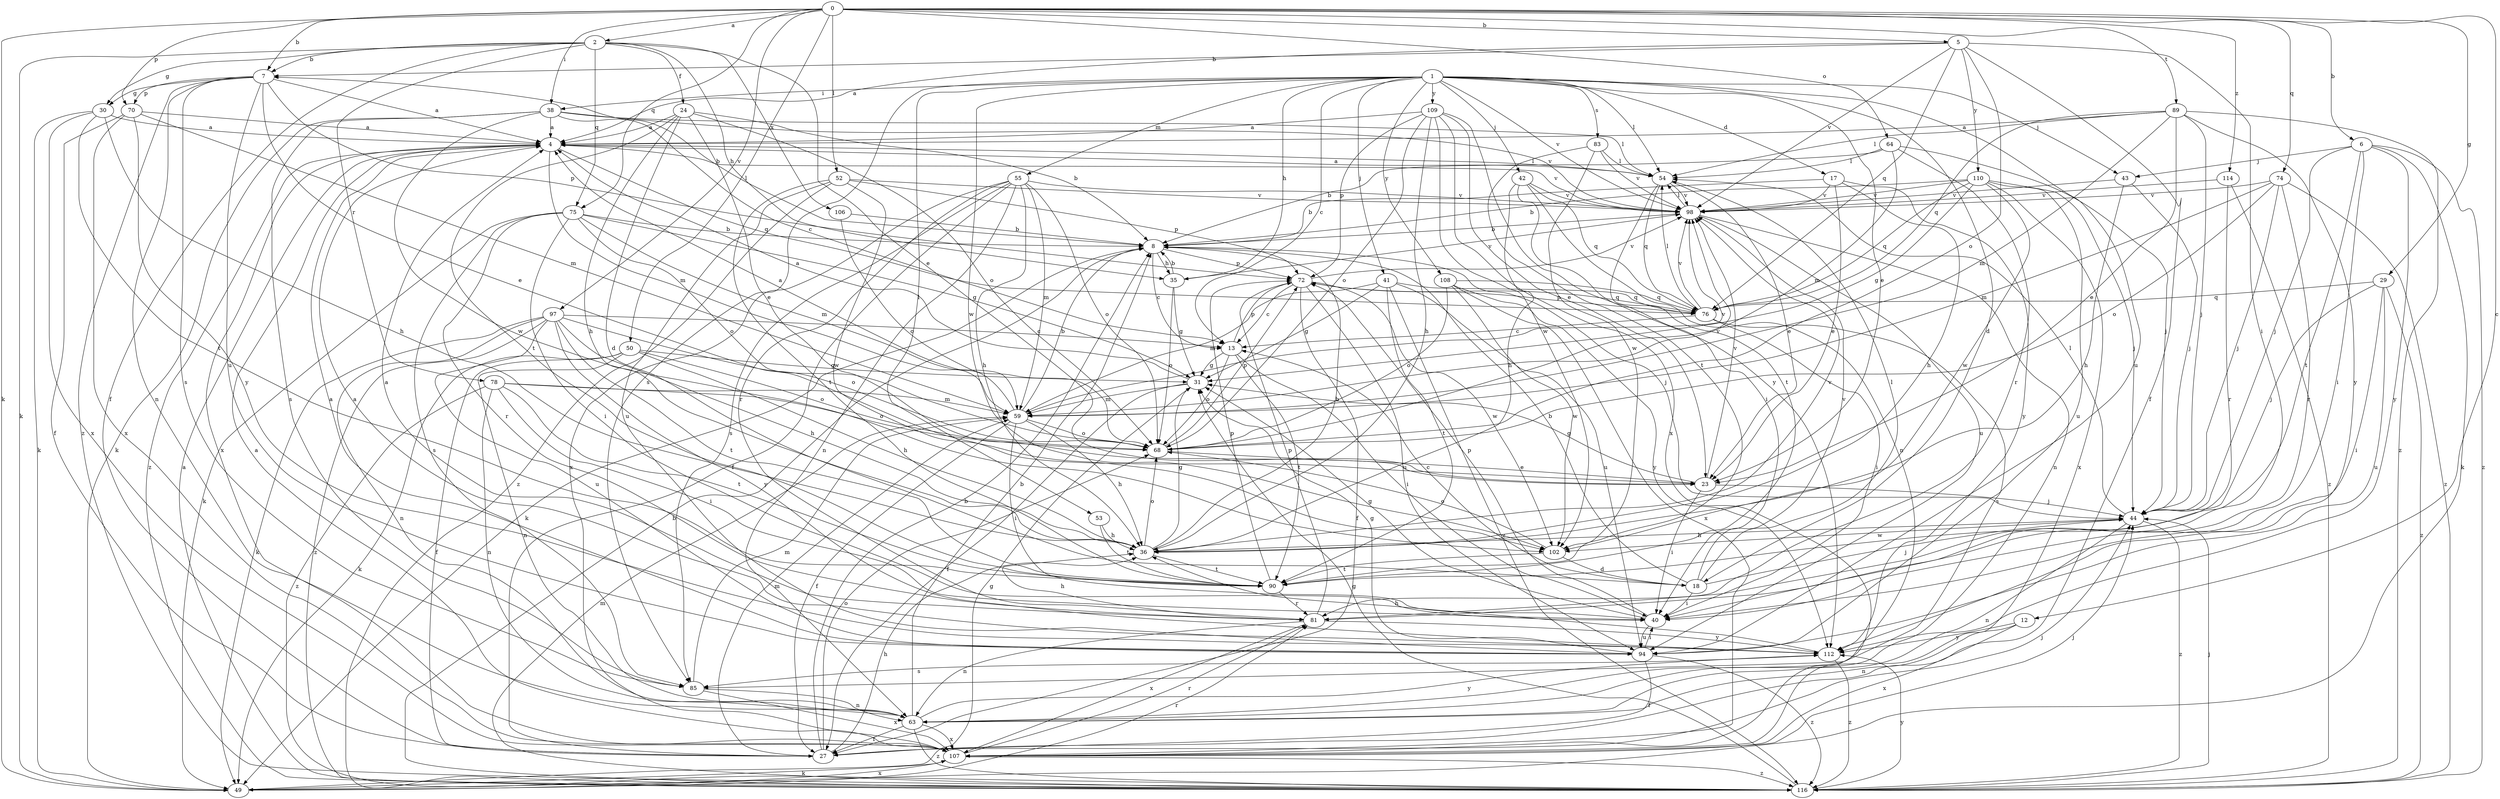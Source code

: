 strict digraph  {
0;
1;
2;
4;
5;
6;
7;
8;
12;
13;
17;
18;
23;
24;
27;
29;
30;
31;
35;
36;
38;
40;
41;
42;
43;
44;
49;
50;
52;
53;
54;
55;
59;
63;
64;
68;
70;
72;
74;
75;
76;
78;
81;
83;
85;
89;
90;
94;
97;
98;
102;
106;
107;
108;
109;
110;
112;
114;
116;
0 -> 2  [label=a];
0 -> 5  [label=b];
0 -> 6  [label=b];
0 -> 7  [label=b];
0 -> 12  [label=c];
0 -> 29  [label=g];
0 -> 38  [label=i];
0 -> 49  [label=k];
0 -> 50  [label=l];
0 -> 52  [label=l];
0 -> 64  [label=o];
0 -> 70  [label=p];
0 -> 74  [label=q];
0 -> 75  [label=q];
0 -> 89  [label=t];
0 -> 97  [label=v];
0 -> 114  [label=z];
1 -> 13  [label=c];
1 -> 17  [label=d];
1 -> 18  [label=d];
1 -> 23  [label=e];
1 -> 35  [label=h];
1 -> 38  [label=i];
1 -> 41  [label=j];
1 -> 42  [label=j];
1 -> 43  [label=j];
1 -> 53  [label=l];
1 -> 54  [label=l];
1 -> 55  [label=m];
1 -> 83  [label=s];
1 -> 85  [label=s];
1 -> 94  [label=u];
1 -> 98  [label=v];
1 -> 102  [label=w];
1 -> 108  [label=y];
1 -> 109  [label=y];
2 -> 7  [label=b];
2 -> 23  [label=e];
2 -> 24  [label=f];
2 -> 27  [label=f];
2 -> 30  [label=g];
2 -> 35  [label=h];
2 -> 49  [label=k];
2 -> 75  [label=q];
2 -> 78  [label=r];
2 -> 106  [label=x];
4 -> 54  [label=l];
4 -> 59  [label=m];
4 -> 76  [label=q];
4 -> 98  [label=v];
4 -> 107  [label=x];
4 -> 116  [label=z];
5 -> 4  [label=a];
5 -> 7  [label=b];
5 -> 27  [label=f];
5 -> 40  [label=i];
5 -> 68  [label=o];
5 -> 76  [label=q];
5 -> 98  [label=v];
5 -> 110  [label=y];
6 -> 40  [label=i];
6 -> 43  [label=j];
6 -> 44  [label=j];
6 -> 49  [label=k];
6 -> 90  [label=t];
6 -> 112  [label=y];
6 -> 116  [label=z];
7 -> 4  [label=a];
7 -> 23  [label=e];
7 -> 30  [label=g];
7 -> 63  [label=n];
7 -> 70  [label=p];
7 -> 72  [label=p];
7 -> 85  [label=s];
7 -> 94  [label=u];
7 -> 116  [label=z];
8 -> 7  [label=b];
8 -> 13  [label=c];
8 -> 35  [label=h];
8 -> 44  [label=j];
8 -> 49  [label=k];
8 -> 72  [label=p];
12 -> 63  [label=n];
12 -> 107  [label=x];
12 -> 112  [label=y];
13 -> 31  [label=g];
13 -> 40  [label=i];
13 -> 68  [label=o];
13 -> 72  [label=p];
13 -> 90  [label=t];
17 -> 8  [label=b];
17 -> 23  [label=e];
17 -> 36  [label=h];
17 -> 98  [label=v];
17 -> 112  [label=y];
18 -> 8  [label=b];
18 -> 13  [label=c];
18 -> 40  [label=i];
18 -> 44  [label=j];
18 -> 54  [label=l];
18 -> 98  [label=v];
23 -> 31  [label=g];
23 -> 40  [label=i];
23 -> 44  [label=j];
23 -> 98  [label=v];
24 -> 4  [label=a];
24 -> 8  [label=b];
24 -> 18  [label=d];
24 -> 23  [label=e];
24 -> 36  [label=h];
24 -> 68  [label=o];
24 -> 90  [label=t];
27 -> 8  [label=b];
27 -> 36  [label=h];
27 -> 44  [label=j];
27 -> 59  [label=m];
27 -> 68  [label=o];
29 -> 40  [label=i];
29 -> 44  [label=j];
29 -> 76  [label=q];
29 -> 94  [label=u];
29 -> 116  [label=z];
30 -> 4  [label=a];
30 -> 36  [label=h];
30 -> 49  [label=k];
30 -> 90  [label=t];
30 -> 107  [label=x];
31 -> 4  [label=a];
31 -> 27  [label=f];
31 -> 59  [label=m];
35 -> 8  [label=b];
35 -> 31  [label=g];
35 -> 68  [label=o];
35 -> 98  [label=v];
36 -> 8  [label=b];
36 -> 31  [label=g];
36 -> 68  [label=o];
36 -> 90  [label=t];
36 -> 98  [label=v];
38 -> 4  [label=a];
38 -> 13  [label=c];
38 -> 49  [label=k];
38 -> 54  [label=l];
38 -> 85  [label=s];
38 -> 98  [label=v];
38 -> 102  [label=w];
40 -> 31  [label=g];
40 -> 72  [label=p];
40 -> 94  [label=u];
41 -> 31  [label=g];
41 -> 59  [label=m];
41 -> 76  [label=q];
41 -> 90  [label=t];
41 -> 94  [label=u];
41 -> 116  [label=z];
42 -> 36  [label=h];
42 -> 40  [label=i];
42 -> 63  [label=n];
42 -> 76  [label=q];
42 -> 98  [label=v];
43 -> 36  [label=h];
43 -> 44  [label=j];
43 -> 98  [label=v];
44 -> 36  [label=h];
44 -> 54  [label=l];
44 -> 63  [label=n];
44 -> 102  [label=w];
44 -> 116  [label=z];
49 -> 31  [label=g];
49 -> 81  [label=r];
49 -> 107  [label=x];
50 -> 27  [label=f];
50 -> 31  [label=g];
50 -> 36  [label=h];
50 -> 49  [label=k];
50 -> 63  [label=n];
50 -> 68  [label=o];
52 -> 72  [label=p];
52 -> 90  [label=t];
52 -> 94  [label=u];
52 -> 98  [label=v];
52 -> 102  [label=w];
52 -> 116  [label=z];
53 -> 36  [label=h];
53 -> 90  [label=t];
54 -> 4  [label=a];
54 -> 23  [label=e];
54 -> 76  [label=q];
54 -> 90  [label=t];
54 -> 98  [label=v];
55 -> 27  [label=f];
55 -> 36  [label=h];
55 -> 59  [label=m];
55 -> 63  [label=n];
55 -> 68  [label=o];
55 -> 81  [label=r];
55 -> 85  [label=s];
55 -> 98  [label=v];
55 -> 107  [label=x];
59 -> 4  [label=a];
59 -> 8  [label=b];
59 -> 27  [label=f];
59 -> 36  [label=h];
59 -> 40  [label=i];
59 -> 68  [label=o];
59 -> 98  [label=v];
63 -> 8  [label=b];
63 -> 27  [label=f];
63 -> 107  [label=x];
63 -> 112  [label=y];
63 -> 116  [label=z];
64 -> 8  [label=b];
64 -> 44  [label=j];
64 -> 54  [label=l];
64 -> 59  [label=m];
64 -> 81  [label=r];
68 -> 23  [label=e];
68 -> 72  [label=p];
68 -> 98  [label=v];
70 -> 4  [label=a];
70 -> 27  [label=f];
70 -> 59  [label=m];
70 -> 107  [label=x];
70 -> 112  [label=y];
72 -> 13  [label=c];
72 -> 27  [label=f];
72 -> 76  [label=q];
72 -> 94  [label=u];
72 -> 98  [label=v];
72 -> 102  [label=w];
74 -> 44  [label=j];
74 -> 59  [label=m];
74 -> 68  [label=o];
74 -> 81  [label=r];
74 -> 98  [label=v];
74 -> 116  [label=z];
75 -> 8  [label=b];
75 -> 31  [label=g];
75 -> 40  [label=i];
75 -> 49  [label=k];
75 -> 59  [label=m];
75 -> 68  [label=o];
75 -> 81  [label=r];
75 -> 85  [label=s];
76 -> 13  [label=c];
76 -> 40  [label=i];
76 -> 54  [label=l];
76 -> 72  [label=p];
76 -> 85  [label=s];
76 -> 98  [label=v];
78 -> 40  [label=i];
78 -> 59  [label=m];
78 -> 63  [label=n];
78 -> 68  [label=o];
78 -> 90  [label=t];
78 -> 116  [label=z];
81 -> 4  [label=a];
81 -> 36  [label=h];
81 -> 63  [label=n];
81 -> 72  [label=p];
81 -> 107  [label=x];
81 -> 112  [label=y];
83 -> 54  [label=l];
83 -> 90  [label=t];
83 -> 98  [label=v];
83 -> 102  [label=w];
85 -> 59  [label=m];
85 -> 63  [label=n];
85 -> 107  [label=x];
89 -> 4  [label=a];
89 -> 23  [label=e];
89 -> 44  [label=j];
89 -> 54  [label=l];
89 -> 59  [label=m];
89 -> 76  [label=q];
89 -> 112  [label=y];
89 -> 116  [label=z];
90 -> 72  [label=p];
90 -> 81  [label=r];
94 -> 4  [label=a];
94 -> 27  [label=f];
94 -> 31  [label=g];
94 -> 40  [label=i];
94 -> 116  [label=z];
97 -> 13  [label=c];
97 -> 36  [label=h];
97 -> 49  [label=k];
97 -> 63  [label=n];
97 -> 68  [label=o];
97 -> 90  [label=t];
97 -> 94  [label=u];
97 -> 112  [label=y];
97 -> 116  [label=z];
98 -> 8  [label=b];
98 -> 54  [label=l];
98 -> 63  [label=n];
98 -> 94  [label=u];
102 -> 18  [label=d];
102 -> 68  [label=o];
102 -> 90  [label=t];
106 -> 8  [label=b];
106 -> 68  [label=o];
107 -> 4  [label=a];
107 -> 44  [label=j];
107 -> 49  [label=k];
107 -> 81  [label=r];
107 -> 116  [label=z];
108 -> 68  [label=o];
108 -> 76  [label=q];
108 -> 102  [label=w];
108 -> 107  [label=x];
108 -> 112  [label=y];
109 -> 4  [label=a];
109 -> 23  [label=e];
109 -> 36  [label=h];
109 -> 68  [label=o];
109 -> 72  [label=p];
109 -> 102  [label=w];
109 -> 107  [label=x];
109 -> 112  [label=y];
110 -> 8  [label=b];
110 -> 31  [label=g];
110 -> 44  [label=j];
110 -> 76  [label=q];
110 -> 94  [label=u];
110 -> 98  [label=v];
110 -> 102  [label=w];
110 -> 107  [label=x];
112 -> 4  [label=a];
112 -> 36  [label=h];
112 -> 85  [label=s];
112 -> 116  [label=z];
114 -> 81  [label=r];
114 -> 98  [label=v];
114 -> 116  [label=z];
116 -> 4  [label=a];
116 -> 8  [label=b];
116 -> 31  [label=g];
116 -> 44  [label=j];
116 -> 59  [label=m];
116 -> 112  [label=y];
}
